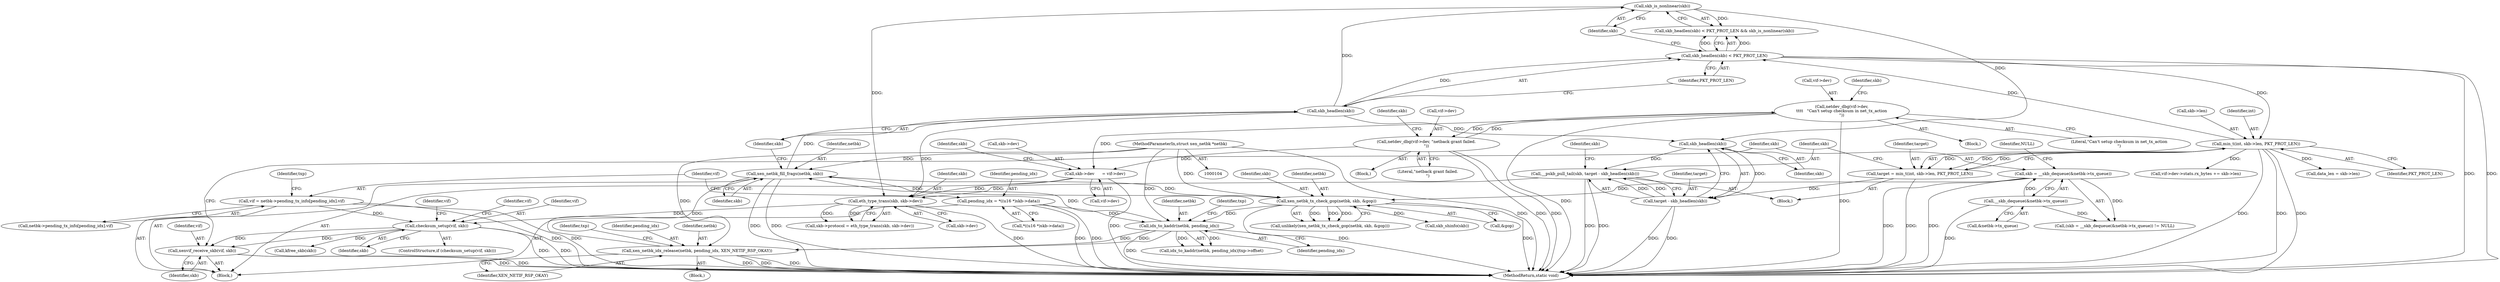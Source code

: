 digraph "0_linux_7d5145d8eb2b9791533ffe4dc003b129b9696c48_2@pointer" {
"1000318" [label="(Call,xenvif_receive_skb(vif, skb))"];
"1000287" [label="(Call,checksum_setup(vif, skb))"];
"1000137" [label="(Call,vif = netbk->pending_tx_info[pending_idx].vif)"];
"1000281" [label="(Call,eth_type_trans(skb, skb->dev))"];
"1000252" [label="(Call,skb_is_nonlinear(skb))"];
"1000249" [label="(Call,skb_headlen(skb))"];
"1000243" [label="(Call,xen_netbk_fill_frags(netbk, skb))"];
"1000216" [label="(Call,xen_netbk_idx_release(netbk, pending_idx, XEN_NETIF_RSP_OKAY))"];
"1000190" [label="(Call,idx_to_kaddr(netbk, pending_idx))"];
"1000158" [label="(Call,xen_netbk_tx_check_gop(netbk, skb, &gop))"];
"1000105" [label="(MethodParameterIn,struct xen_netbk *netbk)"];
"1000116" [label="(Call,skb = __skb_dequeue(&netbk->tx_queue))"];
"1000118" [label="(Call,__skb_dequeue(&netbk->tx_queue))"];
"1000129" [label="(Call,pending_idx = *((u16 *)skb->data))"];
"1000264" [label="(Call,__pskb_pull_tail(skb, target - skb_headlen(skb)))"];
"1000268" [label="(Call,skb_headlen(skb))"];
"1000266" [label="(Call,target - skb_headlen(skb))"];
"1000256" [label="(Call,target = min_t(int, skb->len, PKT_PROT_LEN))"];
"1000258" [label="(Call,min_t(int, skb->len, PKT_PROT_LEN))"];
"1000248" [label="(Call,skb_headlen(skb) < PKT_PROT_LEN)"];
"1000270" [label="(Call,skb->dev      = vif->dev)"];
"1000291" [label="(Call,netdev_dbg(vif->dev,\n\t\t\t\t   \"Can't setup checksum in net_tx_action\n\"))"];
"1000164" [label="(Call,netdev_dbg(vif->dev, \"netback grant failed.\n\"))"];
"1000292" [label="(Call,vif->dev)"];
"1000243" [label="(Call,xen_netbk_fill_frags(netbk, skb))"];
"1000258" [label="(Call,min_t(int, skb->len, PKT_PROT_LEN))"];
"1000257" [label="(Identifier,target)"];
"1000137" [label="(Call,vif = netbk->pending_tx_info[pending_idx].vif)"];
"1000270" [label="(Call,skb->dev      = vif->dev)"];
"1000117" [label="(Identifier,skb)"];
"1000277" [label="(Call,skb->protocol = eth_type_trans(skb, skb->dev))"];
"1000219" [label="(Identifier,XEN_NETIF_RSP_OKAY)"];
"1000290" [label="(Block,)"];
"1000118" [label="(Call,__skb_dequeue(&netbk->tx_queue))"];
"1000271" [label="(Call,skb->dev)"];
"1000124" [label="(Block,)"];
"1000217" [label="(Identifier,netbk)"];
"1000178" [label="(Call,data_len = skb->len)"];
"1000265" [label="(Identifier,skb)"];
"1000116" [label="(Call,skb = __skb_dequeue(&netbk->tx_queue))"];
"1000115" [label="(Call,(skb = __skb_dequeue(&netbk->tx_queue)) != NULL)"];
"1000123" [label="(Identifier,NULL)"];
"1000287" [label="(Call,checksum_setup(vif, skb))"];
"1000321" [label="(MethodReturn,static void)"];
"1000319" [label="(Identifier,vif)"];
"1000247" [label="(Call,skb_headlen(skb) < PKT_PROT_LEN && skb_is_nonlinear(skb))"];
"1000297" [label="(Identifier,skb)"];
"1000252" [label="(Call,skb_is_nonlinear(skb))"];
"1000291" [label="(Call,netdev_dbg(vif->dev,\n\t\t\t\t   \"Can't setup checksum in net_tx_action\n\"))"];
"1000256" [label="(Call,target = min_t(int, skb->len, PKT_PROT_LEN))"];
"1000215" [label="(Block,)"];
"1000248" [label="(Call,skb_headlen(skb) < PKT_PROT_LEN)"];
"1000171" [label="(Call,skb_shinfo(skb))"];
"1000189" [label="(Call,idx_to_kaddr(netbk, pending_idx)|txp->offset)"];
"1000251" [label="(Identifier,PKT_PROT_LEN)"];
"1000161" [label="(Call,&gop)"];
"1000164" [label="(Call,netdev_dbg(vif->dev, \"netback grant failed.\n\"))"];
"1000119" [label="(Call,&netbk->tx_queue)"];
"1000216" [label="(Call,xen_netbk_idx_release(netbk, pending_idx, XEN_NETIF_RSP_OKAY))"];
"1000160" [label="(Identifier,skb)"];
"1000264" [label="(Call,__pskb_pull_tail(skb, target - skb_headlen(skb)))"];
"1000245" [label="(Identifier,skb)"];
"1000168" [label="(Literal,\"netback grant failed.\n\")"];
"1000244" [label="(Identifier,netbk)"];
"1000272" [label="(Identifier,skb)"];
"1000263" [label="(Identifier,PKT_PROT_LEN)"];
"1000288" [label="(Identifier,vif)"];
"1000192" [label="(Identifier,pending_idx)"];
"1000260" [label="(Call,skb->len)"];
"1000318" [label="(Call,xenvif_receive_skb(vif, skb))"];
"1000296" [label="(Call,kfree_skb(skb))"];
"1000279" [label="(Identifier,skb)"];
"1000250" [label="(Identifier,skb)"];
"1000281" [label="(Call,eth_type_trans(skb, skb->dev))"];
"1000130" [label="(Identifier,pending_idx)"];
"1000249" [label="(Call,skb_headlen(skb))"];
"1000303" [label="(Identifier,vif)"];
"1000157" [label="(Call,unlikely(xen_netbk_tx_check_gop(netbk, skb, &gop)))"];
"1000190" [label="(Call,idx_to_kaddr(netbk, pending_idx))"];
"1000147" [label="(Identifier,txp)"];
"1000289" [label="(Identifier,skb)"];
"1000320" [label="(Identifier,skb)"];
"1000299" [label="(Call,vif->dev->stats.rx_bytes += skb->len)"];
"1000131" [label="(Call,*((u16 *)skb->data))"];
"1000282" [label="(Identifier,skb)"];
"1000269" [label="(Identifier,skb)"];
"1000253" [label="(Identifier,skb)"];
"1000268" [label="(Call,skb_headlen(skb))"];
"1000283" [label="(Call,skb->dev)"];
"1000274" [label="(Call,vif->dev)"];
"1000105" [label="(MethodParameterIn,struct xen_netbk *netbk)"];
"1000259" [label="(Identifier,int)"];
"1000158" [label="(Call,xen_netbk_tx_check_gop(netbk, skb, &gop))"];
"1000254" [label="(Block,)"];
"1000139" [label="(Call,netbk->pending_tx_info[pending_idx].vif)"];
"1000267" [label="(Identifier,target)"];
"1000191" [label="(Identifier,netbk)"];
"1000223" [label="(Identifier,txp)"];
"1000194" [label="(Identifier,txp)"];
"1000295" [label="(Literal,\"Can't setup checksum in net_tx_action\n\")"];
"1000165" [label="(Call,vif->dev)"];
"1000286" [label="(ControlStructure,if (checksum_setup(vif, skb)))"];
"1000138" [label="(Identifier,vif)"];
"1000129" [label="(Call,pending_idx = *((u16 *)skb->data))"];
"1000266" [label="(Call,target - skb_headlen(skb))"];
"1000159" [label="(Identifier,netbk)"];
"1000293" [label="(Identifier,vif)"];
"1000163" [label="(Block,)"];
"1000218" [label="(Identifier,pending_idx)"];
"1000172" [label="(Identifier,skb)"];
"1000318" -> "1000124"  [label="AST: "];
"1000318" -> "1000320"  [label="CFG: "];
"1000319" -> "1000318"  [label="AST: "];
"1000320" -> "1000318"  [label="AST: "];
"1000117" -> "1000318"  [label="CFG: "];
"1000318" -> "1000321"  [label="DDG: "];
"1000318" -> "1000321"  [label="DDG: "];
"1000287" -> "1000318"  [label="DDG: "];
"1000287" -> "1000318"  [label="DDG: "];
"1000287" -> "1000286"  [label="AST: "];
"1000287" -> "1000289"  [label="CFG: "];
"1000288" -> "1000287"  [label="AST: "];
"1000289" -> "1000287"  [label="AST: "];
"1000293" -> "1000287"  [label="CFG: "];
"1000303" -> "1000287"  [label="CFG: "];
"1000287" -> "1000321"  [label="DDG: "];
"1000287" -> "1000321"  [label="DDG: "];
"1000137" -> "1000287"  [label="DDG: "];
"1000281" -> "1000287"  [label="DDG: "];
"1000287" -> "1000296"  [label="DDG: "];
"1000137" -> "1000124"  [label="AST: "];
"1000137" -> "1000139"  [label="CFG: "];
"1000138" -> "1000137"  [label="AST: "];
"1000139" -> "1000137"  [label="AST: "];
"1000147" -> "1000137"  [label="CFG: "];
"1000137" -> "1000321"  [label="DDG: "];
"1000137" -> "1000321"  [label="DDG: "];
"1000281" -> "1000277"  [label="AST: "];
"1000281" -> "1000283"  [label="CFG: "];
"1000282" -> "1000281"  [label="AST: "];
"1000283" -> "1000281"  [label="AST: "];
"1000277" -> "1000281"  [label="CFG: "];
"1000281" -> "1000321"  [label="DDG: "];
"1000281" -> "1000277"  [label="DDG: "];
"1000281" -> "1000277"  [label="DDG: "];
"1000252" -> "1000281"  [label="DDG: "];
"1000264" -> "1000281"  [label="DDG: "];
"1000249" -> "1000281"  [label="DDG: "];
"1000270" -> "1000281"  [label="DDG: "];
"1000252" -> "1000247"  [label="AST: "];
"1000252" -> "1000253"  [label="CFG: "];
"1000253" -> "1000252"  [label="AST: "];
"1000247" -> "1000252"  [label="CFG: "];
"1000252" -> "1000247"  [label="DDG: "];
"1000249" -> "1000252"  [label="DDG: "];
"1000252" -> "1000268"  [label="DDG: "];
"1000249" -> "1000248"  [label="AST: "];
"1000249" -> "1000250"  [label="CFG: "];
"1000250" -> "1000249"  [label="AST: "];
"1000251" -> "1000249"  [label="CFG: "];
"1000249" -> "1000248"  [label="DDG: "];
"1000243" -> "1000249"  [label="DDG: "];
"1000249" -> "1000268"  [label="DDG: "];
"1000243" -> "1000124"  [label="AST: "];
"1000243" -> "1000245"  [label="CFG: "];
"1000244" -> "1000243"  [label="AST: "];
"1000245" -> "1000243"  [label="AST: "];
"1000250" -> "1000243"  [label="CFG: "];
"1000243" -> "1000321"  [label="DDG: "];
"1000243" -> "1000321"  [label="DDG: "];
"1000243" -> "1000158"  [label="DDG: "];
"1000216" -> "1000243"  [label="DDG: "];
"1000190" -> "1000243"  [label="DDG: "];
"1000105" -> "1000243"  [label="DDG: "];
"1000158" -> "1000243"  [label="DDG: "];
"1000216" -> "1000215"  [label="AST: "];
"1000216" -> "1000219"  [label="CFG: "];
"1000217" -> "1000216"  [label="AST: "];
"1000218" -> "1000216"  [label="AST: "];
"1000219" -> "1000216"  [label="AST: "];
"1000223" -> "1000216"  [label="CFG: "];
"1000216" -> "1000321"  [label="DDG: "];
"1000216" -> "1000321"  [label="DDG: "];
"1000216" -> "1000321"  [label="DDG: "];
"1000190" -> "1000216"  [label="DDG: "];
"1000190" -> "1000216"  [label="DDG: "];
"1000105" -> "1000216"  [label="DDG: "];
"1000190" -> "1000189"  [label="AST: "];
"1000190" -> "1000192"  [label="CFG: "];
"1000191" -> "1000190"  [label="AST: "];
"1000192" -> "1000190"  [label="AST: "];
"1000194" -> "1000190"  [label="CFG: "];
"1000190" -> "1000321"  [label="DDG: "];
"1000190" -> "1000189"  [label="DDG: "];
"1000190" -> "1000189"  [label="DDG: "];
"1000158" -> "1000190"  [label="DDG: "];
"1000105" -> "1000190"  [label="DDG: "];
"1000129" -> "1000190"  [label="DDG: "];
"1000158" -> "1000157"  [label="AST: "];
"1000158" -> "1000161"  [label="CFG: "];
"1000159" -> "1000158"  [label="AST: "];
"1000160" -> "1000158"  [label="AST: "];
"1000161" -> "1000158"  [label="AST: "];
"1000157" -> "1000158"  [label="CFG: "];
"1000158" -> "1000321"  [label="DDG: "];
"1000158" -> "1000321"  [label="DDG: "];
"1000158" -> "1000157"  [label="DDG: "];
"1000158" -> "1000157"  [label="DDG: "];
"1000158" -> "1000157"  [label="DDG: "];
"1000105" -> "1000158"  [label="DDG: "];
"1000116" -> "1000158"  [label="DDG: "];
"1000158" -> "1000171"  [label="DDG: "];
"1000105" -> "1000104"  [label="AST: "];
"1000105" -> "1000321"  [label="DDG: "];
"1000116" -> "1000115"  [label="AST: "];
"1000116" -> "1000118"  [label="CFG: "];
"1000117" -> "1000116"  [label="AST: "];
"1000118" -> "1000116"  [label="AST: "];
"1000123" -> "1000116"  [label="CFG: "];
"1000116" -> "1000321"  [label="DDG: "];
"1000116" -> "1000321"  [label="DDG: "];
"1000116" -> "1000115"  [label="DDG: "];
"1000118" -> "1000116"  [label="DDG: "];
"1000118" -> "1000119"  [label="CFG: "];
"1000119" -> "1000118"  [label="AST: "];
"1000118" -> "1000321"  [label="DDG: "];
"1000118" -> "1000115"  [label="DDG: "];
"1000129" -> "1000124"  [label="AST: "];
"1000129" -> "1000131"  [label="CFG: "];
"1000130" -> "1000129"  [label="AST: "];
"1000131" -> "1000129"  [label="AST: "];
"1000138" -> "1000129"  [label="CFG: "];
"1000129" -> "1000321"  [label="DDG: "];
"1000129" -> "1000321"  [label="DDG: "];
"1000264" -> "1000254"  [label="AST: "];
"1000264" -> "1000266"  [label="CFG: "];
"1000265" -> "1000264"  [label="AST: "];
"1000266" -> "1000264"  [label="AST: "];
"1000272" -> "1000264"  [label="CFG: "];
"1000264" -> "1000321"  [label="DDG: "];
"1000264" -> "1000321"  [label="DDG: "];
"1000268" -> "1000264"  [label="DDG: "];
"1000266" -> "1000264"  [label="DDG: "];
"1000266" -> "1000264"  [label="DDG: "];
"1000268" -> "1000266"  [label="AST: "];
"1000268" -> "1000269"  [label="CFG: "];
"1000269" -> "1000268"  [label="AST: "];
"1000266" -> "1000268"  [label="CFG: "];
"1000268" -> "1000266"  [label="DDG: "];
"1000267" -> "1000266"  [label="AST: "];
"1000266" -> "1000321"  [label="DDG: "];
"1000266" -> "1000321"  [label="DDG: "];
"1000256" -> "1000266"  [label="DDG: "];
"1000256" -> "1000254"  [label="AST: "];
"1000256" -> "1000258"  [label="CFG: "];
"1000257" -> "1000256"  [label="AST: "];
"1000258" -> "1000256"  [label="AST: "];
"1000265" -> "1000256"  [label="CFG: "];
"1000256" -> "1000321"  [label="DDG: "];
"1000258" -> "1000256"  [label="DDG: "];
"1000258" -> "1000256"  [label="DDG: "];
"1000258" -> "1000256"  [label="DDG: "];
"1000258" -> "1000263"  [label="CFG: "];
"1000259" -> "1000258"  [label="AST: "];
"1000260" -> "1000258"  [label="AST: "];
"1000263" -> "1000258"  [label="AST: "];
"1000258" -> "1000321"  [label="DDG: "];
"1000258" -> "1000321"  [label="DDG: "];
"1000258" -> "1000321"  [label="DDG: "];
"1000258" -> "1000178"  [label="DDG: "];
"1000258" -> "1000248"  [label="DDG: "];
"1000248" -> "1000258"  [label="DDG: "];
"1000258" -> "1000299"  [label="DDG: "];
"1000248" -> "1000247"  [label="AST: "];
"1000248" -> "1000251"  [label="CFG: "];
"1000251" -> "1000248"  [label="AST: "];
"1000253" -> "1000248"  [label="CFG: "];
"1000247" -> "1000248"  [label="CFG: "];
"1000248" -> "1000321"  [label="DDG: "];
"1000248" -> "1000321"  [label="DDG: "];
"1000248" -> "1000247"  [label="DDG: "];
"1000248" -> "1000247"  [label="DDG: "];
"1000270" -> "1000124"  [label="AST: "];
"1000270" -> "1000274"  [label="CFG: "];
"1000271" -> "1000270"  [label="AST: "];
"1000274" -> "1000270"  [label="AST: "];
"1000279" -> "1000270"  [label="CFG: "];
"1000270" -> "1000321"  [label="DDG: "];
"1000291" -> "1000270"  [label="DDG: "];
"1000164" -> "1000270"  [label="DDG: "];
"1000291" -> "1000290"  [label="AST: "];
"1000291" -> "1000295"  [label="CFG: "];
"1000292" -> "1000291"  [label="AST: "];
"1000295" -> "1000291"  [label="AST: "];
"1000297" -> "1000291"  [label="CFG: "];
"1000291" -> "1000321"  [label="DDG: "];
"1000291" -> "1000321"  [label="DDG: "];
"1000291" -> "1000164"  [label="DDG: "];
"1000164" -> "1000291"  [label="DDG: "];
"1000164" -> "1000163"  [label="AST: "];
"1000164" -> "1000168"  [label="CFG: "];
"1000165" -> "1000164"  [label="AST: "];
"1000168" -> "1000164"  [label="AST: "];
"1000172" -> "1000164"  [label="CFG: "];
"1000164" -> "1000321"  [label="DDG: "];
"1000164" -> "1000321"  [label="DDG: "];
}
